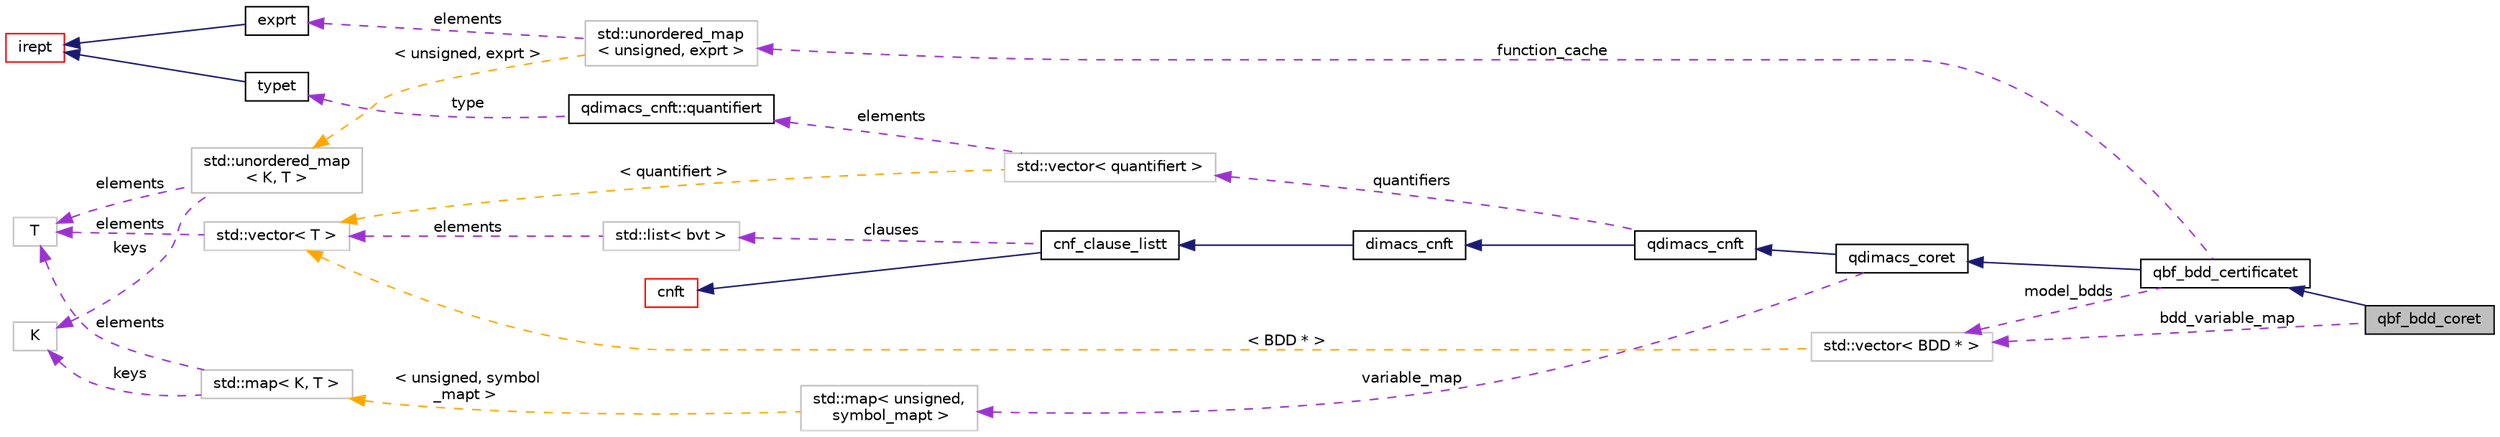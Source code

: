 digraph "qbf_bdd_coret"
{
 // LATEX_PDF_SIZE
  bgcolor="transparent";
  edge [fontname="Helvetica",fontsize="10",labelfontname="Helvetica",labelfontsize="10"];
  node [fontname="Helvetica",fontsize="10",shape=record];
  rankdir="LR";
  Node1 [label="qbf_bdd_coret",height=0.2,width=0.4,color="black", fillcolor="grey75", style="filled", fontcolor="black",tooltip=" "];
  Node2 -> Node1 [dir="back",color="midnightblue",fontsize="10",style="solid",fontname="Helvetica"];
  Node2 [label="qbf_bdd_certificatet",height=0.2,width=0.4,color="black",URL="$classqbf__bdd__certificatet.html",tooltip=" "];
  Node3 -> Node2 [dir="back",color="midnightblue",fontsize="10",style="solid",fontname="Helvetica"];
  Node3 [label="qdimacs_coret",height=0.2,width=0.4,color="black",URL="$classqdimacs__coret.html",tooltip=" "];
  Node4 -> Node3 [dir="back",color="midnightblue",fontsize="10",style="solid",fontname="Helvetica"];
  Node4 [label="qdimacs_cnft",height=0.2,width=0.4,color="black",URL="$classqdimacs__cnft.html",tooltip=" "];
  Node5 -> Node4 [dir="back",color="midnightblue",fontsize="10",style="solid",fontname="Helvetica"];
  Node5 [label="dimacs_cnft",height=0.2,width=0.4,color="black",URL="$classdimacs__cnft.html",tooltip=" "];
  Node6 -> Node5 [dir="back",color="midnightblue",fontsize="10",style="solid",fontname="Helvetica"];
  Node6 [label="cnf_clause_listt",height=0.2,width=0.4,color="black",URL="$classcnf__clause__listt.html",tooltip=" "];
  Node7 -> Node6 [dir="back",color="midnightblue",fontsize="10",style="solid",fontname="Helvetica"];
  Node7 [label="cnft",height=0.2,width=0.4,color="red",URL="$classcnft.html",tooltip=" "];
  Node32 -> Node6 [dir="back",color="darkorchid3",fontsize="10",style="dashed",label=" clauses" ,fontname="Helvetica"];
  Node32 [label="std::list\< bvt \>",height=0.2,width=0.4,color="grey75",tooltip=" "];
  Node12 -> Node32 [dir="back",color="darkorchid3",fontsize="10",style="dashed",label=" elements" ,fontname="Helvetica"];
  Node12 [label="std::vector\< T \>",height=0.2,width=0.4,color="grey75",tooltip="STL class."];
  Node13 -> Node12 [dir="back",color="darkorchid3",fontsize="10",style="dashed",label=" elements" ,fontname="Helvetica"];
  Node13 [label="T",height=0.2,width=0.4,color="grey75",tooltip=" "];
  Node34 -> Node4 [dir="back",color="darkorchid3",fontsize="10",style="dashed",label=" quantifiers" ,fontname="Helvetica"];
  Node34 [label="std::vector\< quantifiert \>",height=0.2,width=0.4,color="grey75",tooltip=" "];
  Node35 -> Node34 [dir="back",color="darkorchid3",fontsize="10",style="dashed",label=" elements" ,fontname="Helvetica"];
  Node35 [label="qdimacs_cnft::quantifiert",height=0.2,width=0.4,color="black",URL="$classqdimacs__cnft_1_1quantifiert.html",tooltip=" "];
  Node36 -> Node35 [dir="back",color="darkorchid3",fontsize="10",style="dashed",label=" type" ,fontname="Helvetica"];
  Node36 [label="typet",height=0.2,width=0.4,color="black",URL="$classtypet.html",tooltip="The type of an expression, extends irept."];
  Node22 -> Node36 [dir="back",color="midnightblue",fontsize="10",style="solid",fontname="Helvetica"];
  Node22 [label="irept",height=0.2,width=0.4,color="red",URL="$classirept.html",tooltip="There are a large number of kinds of tree structured or tree-like data in CPROVER."];
  Node12 -> Node34 [dir="back",color="orange",fontsize="10",style="dashed",label=" \< quantifiert \>" ,fontname="Helvetica"];
  Node37 -> Node3 [dir="back",color="darkorchid3",fontsize="10",style="dashed",label=" variable_map" ,fontname="Helvetica"];
  Node37 [label="std::map\< unsigned,\l symbol_mapt \>",height=0.2,width=0.4,color="grey75",tooltip=" "];
  Node38 -> Node37 [dir="back",color="orange",fontsize="10",style="dashed",label=" \< unsigned, symbol\l_mapt \>" ,fontname="Helvetica"];
  Node38 [label="std::map\< K, T \>",height=0.2,width=0.4,color="grey75",tooltip="STL class."];
  Node39 -> Node38 [dir="back",color="darkorchid3",fontsize="10",style="dashed",label=" keys" ,fontname="Helvetica"];
  Node39 [label="K",height=0.2,width=0.4,color="grey75",tooltip=" "];
  Node13 -> Node38 [dir="back",color="darkorchid3",fontsize="10",style="dashed",label=" elements" ,fontname="Helvetica"];
  Node40 -> Node2 [dir="back",color="darkorchid3",fontsize="10",style="dashed",label=" model_bdds" ,fontname="Helvetica"];
  Node40 [label="std::vector\< BDD * \>",height=0.2,width=0.4,color="grey75",tooltip=" "];
  Node12 -> Node40 [dir="back",color="orange",fontsize="10",style="dashed",label=" \< BDD * \>" ,fontname="Helvetica"];
  Node41 -> Node2 [dir="back",color="darkorchid3",fontsize="10",style="dashed",label=" function_cache" ,fontname="Helvetica"];
  Node41 [label="std::unordered_map\l\< unsigned, exprt \>",height=0.2,width=0.4,color="grey75",tooltip=" "];
  Node42 -> Node41 [dir="back",color="darkorchid3",fontsize="10",style="dashed",label=" elements" ,fontname="Helvetica"];
  Node42 [label="exprt",height=0.2,width=0.4,color="black",URL="$classexprt.html",tooltip="Base class for all expressions."];
  Node22 -> Node42 [dir="back",color="midnightblue",fontsize="10",style="solid",fontname="Helvetica"];
  Node43 -> Node41 [dir="back",color="orange",fontsize="10",style="dashed",label=" \< unsigned, exprt \>" ,fontname="Helvetica"];
  Node43 [label="std::unordered_map\l\< K, T \>",height=0.2,width=0.4,color="grey75",tooltip="STL class."];
  Node39 -> Node43 [dir="back",color="darkorchid3",fontsize="10",style="dashed",label=" keys" ,fontname="Helvetica"];
  Node13 -> Node43 [dir="back",color="darkorchid3",fontsize="10",style="dashed",label=" elements" ,fontname="Helvetica"];
  Node40 -> Node1 [dir="back",color="darkorchid3",fontsize="10",style="dashed",label=" bdd_variable_map" ,fontname="Helvetica"];
}
